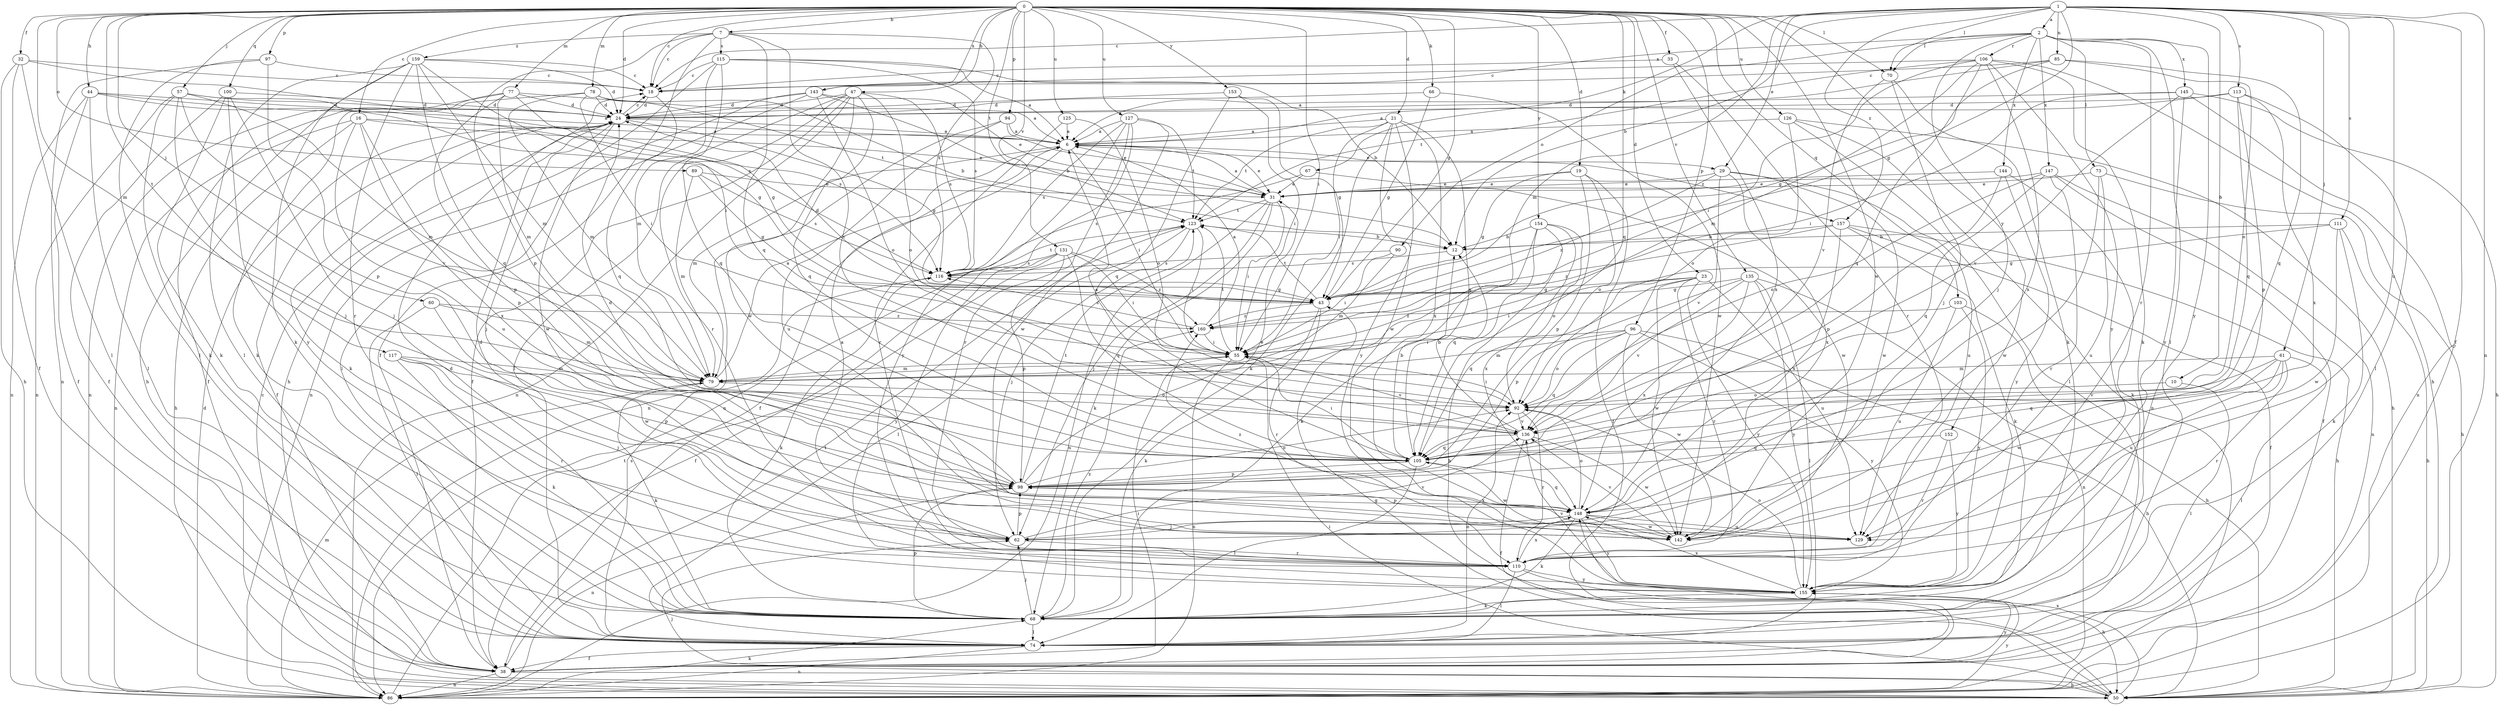 strict digraph  {
0;
1;
2;
6;
7;
10;
12;
16;
18;
19;
21;
23;
24;
29;
31;
32;
33;
38;
43;
44;
47;
50;
55;
57;
60;
61;
62;
66;
67;
68;
70;
73;
74;
77;
78;
79;
85;
86;
89;
90;
92;
94;
96;
97;
98;
100;
103;
105;
106;
110;
111;
113;
115;
116;
117;
123;
125;
126;
127;
129;
131;
135;
136;
142;
143;
144;
145;
147;
148;
152;
153;
154;
155;
157;
159;
160;
0 -> 7  [label=b];
0 -> 16  [label=c];
0 -> 18  [label=c];
0 -> 19  [label=d];
0 -> 21  [label=d];
0 -> 23  [label=d];
0 -> 24  [label=d];
0 -> 32  [label=f];
0 -> 33  [label=f];
0 -> 43  [label=g];
0 -> 44  [label=h];
0 -> 47  [label=h];
0 -> 55  [label=i];
0 -> 57  [label=j];
0 -> 60  [label=j];
0 -> 66  [label=k];
0 -> 70  [label=l];
0 -> 77  [label=m];
0 -> 78  [label=m];
0 -> 79  [label=m];
0 -> 89  [label=o];
0 -> 94  [label=p];
0 -> 96  [label=p];
0 -> 97  [label=p];
0 -> 100  [label=q];
0 -> 103  [label=q];
0 -> 105  [label=q];
0 -> 117  [label=t];
0 -> 123  [label=t];
0 -> 125  [label=u];
0 -> 126  [label=u];
0 -> 127  [label=u];
0 -> 131  [label=v];
0 -> 135  [label=v];
0 -> 142  [label=w];
0 -> 143  [label=x];
0 -> 152  [label=y];
0 -> 153  [label=y];
0 -> 154  [label=y];
1 -> 2  [label=a];
1 -> 10  [label=b];
1 -> 12  [label=b];
1 -> 18  [label=c];
1 -> 29  [label=e];
1 -> 38  [label=f];
1 -> 43  [label=g];
1 -> 61  [label=j];
1 -> 67  [label=k];
1 -> 70  [label=l];
1 -> 79  [label=m];
1 -> 85  [label=n];
1 -> 86  [label=n];
1 -> 111  [label=s];
1 -> 113  [label=s];
1 -> 129  [label=u];
1 -> 157  [label=z];
2 -> 62  [label=j];
2 -> 70  [label=l];
2 -> 73  [label=l];
2 -> 74  [label=l];
2 -> 90  [label=o];
2 -> 106  [label=r];
2 -> 110  [label=r];
2 -> 143  [label=x];
2 -> 144  [label=x];
2 -> 145  [label=x];
2 -> 147  [label=x];
2 -> 155  [label=y];
6 -> 29  [label=e];
6 -> 31  [label=e];
6 -> 38  [label=f];
6 -> 55  [label=i];
6 -> 79  [label=m];
6 -> 157  [label=z];
7 -> 18  [label=c];
7 -> 38  [label=f];
7 -> 98  [label=p];
7 -> 105  [label=q];
7 -> 115  [label=s];
7 -> 116  [label=s];
7 -> 136  [label=v];
7 -> 159  [label=z];
10 -> 74  [label=l];
10 -> 92  [label=o];
12 -> 116  [label=s];
16 -> 6  [label=a];
16 -> 31  [label=e];
16 -> 50  [label=h];
16 -> 86  [label=n];
16 -> 98  [label=p];
16 -> 129  [label=u];
16 -> 148  [label=x];
18 -> 24  [label=d];
18 -> 105  [label=q];
19 -> 31  [label=e];
19 -> 38  [label=f];
19 -> 43  [label=g];
19 -> 92  [label=o];
19 -> 98  [label=p];
21 -> 6  [label=a];
21 -> 55  [label=i];
21 -> 68  [label=k];
21 -> 105  [label=q];
21 -> 123  [label=t];
21 -> 142  [label=w];
21 -> 148  [label=x];
21 -> 155  [label=y];
23 -> 43  [label=g];
23 -> 55  [label=i];
23 -> 105  [label=q];
23 -> 110  [label=r];
23 -> 129  [label=u];
23 -> 142  [label=w];
23 -> 155  [label=y];
24 -> 6  [label=a];
24 -> 18  [label=c];
24 -> 38  [label=f];
24 -> 43  [label=g];
24 -> 62  [label=j];
24 -> 68  [label=k];
24 -> 142  [label=w];
29 -> 31  [label=e];
29 -> 129  [label=u];
29 -> 136  [label=v];
29 -> 142  [label=w];
29 -> 148  [label=x];
29 -> 160  [label=z];
31 -> 6  [label=a];
31 -> 55  [label=i];
31 -> 62  [label=j];
31 -> 68  [label=k];
31 -> 86  [label=n];
31 -> 123  [label=t];
32 -> 18  [label=c];
32 -> 38  [label=f];
32 -> 50  [label=h];
32 -> 74  [label=l];
32 -> 116  [label=s];
33 -> 18  [label=c];
33 -> 110  [label=r];
33 -> 148  [label=x];
38 -> 50  [label=h];
38 -> 55  [label=i];
38 -> 86  [label=n];
38 -> 123  [label=t];
38 -> 155  [label=y];
43 -> 24  [label=d];
43 -> 68  [label=k];
43 -> 110  [label=r];
43 -> 123  [label=t];
43 -> 160  [label=z];
44 -> 6  [label=a];
44 -> 24  [label=d];
44 -> 38  [label=f];
44 -> 43  [label=g];
44 -> 74  [label=l];
44 -> 86  [label=n];
47 -> 24  [label=d];
47 -> 38  [label=f];
47 -> 74  [label=l];
47 -> 86  [label=n];
47 -> 92  [label=o];
47 -> 105  [label=q];
47 -> 110  [label=r];
47 -> 116  [label=s];
47 -> 142  [label=w];
50 -> 18  [label=c];
50 -> 43  [label=g];
50 -> 55  [label=i];
50 -> 62  [label=j];
50 -> 148  [label=x];
55 -> 79  [label=m];
55 -> 86  [label=n];
55 -> 123  [label=t];
55 -> 136  [label=v];
57 -> 24  [label=d];
57 -> 62  [label=j];
57 -> 68  [label=k];
57 -> 79  [label=m];
57 -> 86  [label=n];
57 -> 116  [label=s];
57 -> 136  [label=v];
60 -> 74  [label=l];
60 -> 79  [label=m];
60 -> 142  [label=w];
60 -> 160  [label=z];
61 -> 74  [label=l];
61 -> 79  [label=m];
61 -> 105  [label=q];
61 -> 110  [label=r];
61 -> 129  [label=u];
61 -> 136  [label=v];
61 -> 142  [label=w];
62 -> 6  [label=a];
62 -> 98  [label=p];
62 -> 110  [label=r];
62 -> 136  [label=v];
66 -> 24  [label=d];
66 -> 43  [label=g];
66 -> 142  [label=w];
67 -> 31  [label=e];
67 -> 116  [label=s];
67 -> 142  [label=w];
68 -> 24  [label=d];
68 -> 62  [label=j];
68 -> 74  [label=l];
68 -> 98  [label=p];
68 -> 160  [label=z];
70 -> 62  [label=j];
70 -> 68  [label=k];
70 -> 136  [label=v];
73 -> 31  [label=e];
73 -> 50  [label=h];
73 -> 129  [label=u];
73 -> 142  [label=w];
74 -> 38  [label=f];
74 -> 86  [label=n];
74 -> 92  [label=o];
74 -> 116  [label=s];
77 -> 6  [label=a];
77 -> 24  [label=d];
77 -> 38  [label=f];
77 -> 43  [label=g];
77 -> 79  [label=m];
77 -> 86  [label=n];
77 -> 98  [label=p];
78 -> 12  [label=b];
78 -> 24  [label=d];
78 -> 55  [label=i];
78 -> 68  [label=k];
78 -> 79  [label=m];
78 -> 123  [label=t];
79 -> 6  [label=a];
79 -> 68  [label=k];
79 -> 92  [label=o];
85 -> 6  [label=a];
85 -> 18  [label=c];
85 -> 43  [label=g];
85 -> 92  [label=o];
85 -> 105  [label=q];
86 -> 24  [label=d];
86 -> 68  [label=k];
86 -> 79  [label=m];
86 -> 123  [label=t];
86 -> 155  [label=y];
89 -> 31  [label=e];
89 -> 43  [label=g];
89 -> 79  [label=m];
89 -> 116  [label=s];
90 -> 55  [label=i];
90 -> 79  [label=m];
90 -> 116  [label=s];
92 -> 55  [label=i];
92 -> 110  [label=r];
92 -> 136  [label=v];
94 -> 6  [label=a];
94 -> 31  [label=e];
94 -> 86  [label=n];
94 -> 129  [label=u];
96 -> 50  [label=h];
96 -> 55  [label=i];
96 -> 79  [label=m];
96 -> 92  [label=o];
96 -> 105  [label=q];
96 -> 142  [label=w];
96 -> 155  [label=y];
97 -> 18  [label=c];
97 -> 74  [label=l];
97 -> 86  [label=n];
97 -> 98  [label=p];
98 -> 24  [label=d];
98 -> 31  [label=e];
98 -> 86  [label=n];
98 -> 92  [label=o];
98 -> 123  [label=t];
98 -> 148  [label=x];
100 -> 24  [label=d];
100 -> 38  [label=f];
100 -> 62  [label=j];
100 -> 68  [label=k];
100 -> 155  [label=y];
103 -> 50  [label=h];
103 -> 129  [label=u];
103 -> 155  [label=y];
103 -> 160  [label=z];
105 -> 12  [label=b];
105 -> 55  [label=i];
105 -> 74  [label=l];
105 -> 98  [label=p];
105 -> 142  [label=w];
106 -> 18  [label=c];
106 -> 50  [label=h];
106 -> 55  [label=i];
106 -> 68  [label=k];
106 -> 79  [label=m];
106 -> 105  [label=q];
106 -> 123  [label=t];
106 -> 148  [label=x];
106 -> 155  [label=y];
110 -> 24  [label=d];
110 -> 50  [label=h];
110 -> 74  [label=l];
110 -> 148  [label=x];
110 -> 155  [label=y];
111 -> 12  [label=b];
111 -> 43  [label=g];
111 -> 50  [label=h];
111 -> 68  [label=k];
111 -> 142  [label=w];
113 -> 6  [label=a];
113 -> 24  [label=d];
113 -> 74  [label=l];
113 -> 98  [label=p];
113 -> 105  [label=q];
113 -> 148  [label=x];
115 -> 6  [label=a];
115 -> 12  [label=b];
115 -> 18  [label=c];
115 -> 50  [label=h];
115 -> 79  [label=m];
115 -> 105  [label=q];
115 -> 116  [label=s];
116 -> 43  [label=g];
116 -> 68  [label=k];
116 -> 123  [label=t];
117 -> 62  [label=j];
117 -> 68  [label=k];
117 -> 79  [label=m];
117 -> 98  [label=p];
117 -> 110  [label=r];
123 -> 12  [label=b];
123 -> 55  [label=i];
123 -> 62  [label=j];
123 -> 74  [label=l];
125 -> 6  [label=a];
125 -> 92  [label=o];
125 -> 110  [label=r];
126 -> 6  [label=a];
126 -> 50  [label=h];
126 -> 74  [label=l];
126 -> 86  [label=n];
126 -> 92  [label=o];
127 -> 6  [label=a];
127 -> 86  [label=n];
127 -> 110  [label=r];
127 -> 116  [label=s];
127 -> 123  [label=t];
127 -> 142  [label=w];
127 -> 155  [label=y];
129 -> 160  [label=z];
131 -> 38  [label=f];
131 -> 55  [label=i];
131 -> 98  [label=p];
131 -> 105  [label=q];
131 -> 116  [label=s];
131 -> 155  [label=y];
131 -> 160  [label=z];
135 -> 43  [label=g];
135 -> 74  [label=l];
135 -> 86  [label=n];
135 -> 98  [label=p];
135 -> 136  [label=v];
135 -> 148  [label=x];
135 -> 155  [label=y];
136 -> 6  [label=a];
136 -> 12  [label=b];
136 -> 38  [label=f];
136 -> 105  [label=q];
136 -> 142  [label=w];
142 -> 136  [label=v];
143 -> 12  [label=b];
143 -> 24  [label=d];
143 -> 31  [label=e];
143 -> 74  [label=l];
143 -> 86  [label=n];
143 -> 92  [label=o];
144 -> 31  [label=e];
144 -> 68  [label=k];
144 -> 98  [label=p];
144 -> 155  [label=y];
145 -> 24  [label=d];
145 -> 50  [label=h];
145 -> 55  [label=i];
145 -> 86  [label=n];
145 -> 136  [label=v];
145 -> 155  [label=y];
147 -> 31  [label=e];
147 -> 38  [label=f];
147 -> 86  [label=n];
147 -> 92  [label=o];
147 -> 105  [label=q];
147 -> 110  [label=r];
148 -> 62  [label=j];
148 -> 68  [label=k];
148 -> 92  [label=o];
148 -> 98  [label=p];
148 -> 105  [label=q];
148 -> 129  [label=u];
148 -> 142  [label=w];
148 -> 155  [label=y];
152 -> 105  [label=q];
152 -> 110  [label=r];
152 -> 155  [label=y];
153 -> 24  [label=d];
153 -> 43  [label=g];
153 -> 55  [label=i];
153 -> 105  [label=q];
154 -> 12  [label=b];
154 -> 50  [label=h];
154 -> 68  [label=k];
154 -> 92  [label=o];
154 -> 105  [label=q];
154 -> 148  [label=x];
155 -> 68  [label=k];
155 -> 92  [label=o];
155 -> 136  [label=v];
155 -> 148  [label=x];
157 -> 12  [label=b];
157 -> 38  [label=f];
157 -> 50  [label=h];
157 -> 68  [label=k];
157 -> 148  [label=x];
157 -> 160  [label=z];
159 -> 18  [label=c];
159 -> 24  [label=d];
159 -> 50  [label=h];
159 -> 55  [label=i];
159 -> 68  [label=k];
159 -> 74  [label=l];
159 -> 79  [label=m];
159 -> 105  [label=q];
159 -> 110  [label=r];
160 -> 6  [label=a];
160 -> 55  [label=i];
160 -> 116  [label=s];
}

